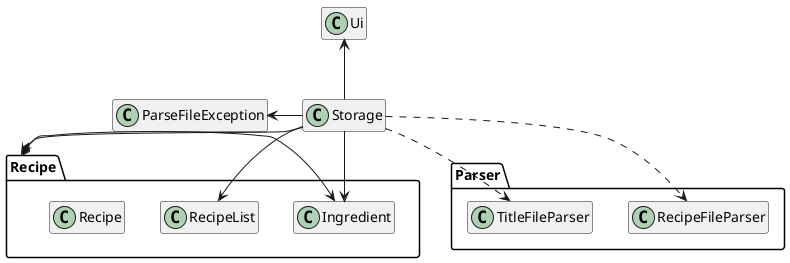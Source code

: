 @startuml
'https://plantuml.com/class-diagram

hide class fields
hide class methods

package Recipe {
class RecipeList
class Recipe
class Ingredient
}

package Parser {
class RecipeFileParser
class TitleFileParser
}

class ParseFileException

Storage -up-> Ui
Storage -down-> Recipe
Storage -down-> Ingredient
Storage -down-> RecipeList
Storage ..> RecipeFileParser
Storage ..> TitleFileParser
Storage -left-> ParseFileException

Recipe *-right-> Ingredient
@enduml